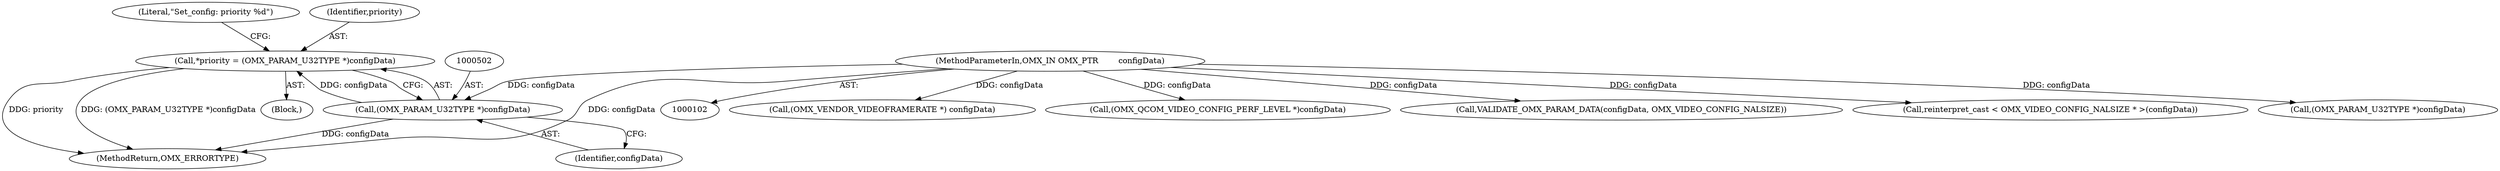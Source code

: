 digraph "0_Android_f22c2a0f0f9e030c240468d9d18b9297f001bcf0@pointer" {
"1000499" [label="(Call,*priority = (OMX_PARAM_U32TYPE *)configData)"];
"1000501" [label="(Call,(OMX_PARAM_U32TYPE *)configData)"];
"1000105" [label="(MethodParameterIn,OMX_IN OMX_PTR        configData)"];
"1000216" [label="(Call,(OMX_VENDOR_VIDEOFRAMERATE *) configData)"];
"1000429" [label="(Call,(OMX_QCOM_VIDEO_CONFIG_PERF_LEVEL *)configData)"];
"1000137" [label="(Call,VALIDATE_OMX_PARAM_DATA(configData, OMX_VIDEO_CONFIG_NALSIZE))"];
"1000505" [label="(Literal,\"Set_config: priority %d\")"];
"1000142" [label="(Call,reinterpret_cast < OMX_VIDEO_CONFIG_NALSIZE * >(configData))"];
"1000499" [label="(Call,*priority = (OMX_PARAM_U32TYPE *)configData)"];
"1000501" [label="(Call,(OMX_PARAM_U32TYPE *)configData)"];
"1000497" [label="(Block,)"];
"1000105" [label="(MethodParameterIn,OMX_IN OMX_PTR        configData)"];
"1000500" [label="(Identifier,priority)"];
"1000621" [label="(MethodReturn,OMX_ERRORTYPE)"];
"1000561" [label="(Call,(OMX_PARAM_U32TYPE *)configData)"];
"1000503" [label="(Identifier,configData)"];
"1000499" -> "1000497"  [label="AST: "];
"1000499" -> "1000501"  [label="CFG: "];
"1000500" -> "1000499"  [label="AST: "];
"1000501" -> "1000499"  [label="AST: "];
"1000505" -> "1000499"  [label="CFG: "];
"1000499" -> "1000621"  [label="DDG: priority"];
"1000499" -> "1000621"  [label="DDG: (OMX_PARAM_U32TYPE *)configData"];
"1000501" -> "1000499"  [label="DDG: configData"];
"1000501" -> "1000503"  [label="CFG: "];
"1000502" -> "1000501"  [label="AST: "];
"1000503" -> "1000501"  [label="AST: "];
"1000501" -> "1000621"  [label="DDG: configData"];
"1000105" -> "1000501"  [label="DDG: configData"];
"1000105" -> "1000102"  [label="AST: "];
"1000105" -> "1000621"  [label="DDG: configData"];
"1000105" -> "1000137"  [label="DDG: configData"];
"1000105" -> "1000142"  [label="DDG: configData"];
"1000105" -> "1000216"  [label="DDG: configData"];
"1000105" -> "1000429"  [label="DDG: configData"];
"1000105" -> "1000561"  [label="DDG: configData"];
}
